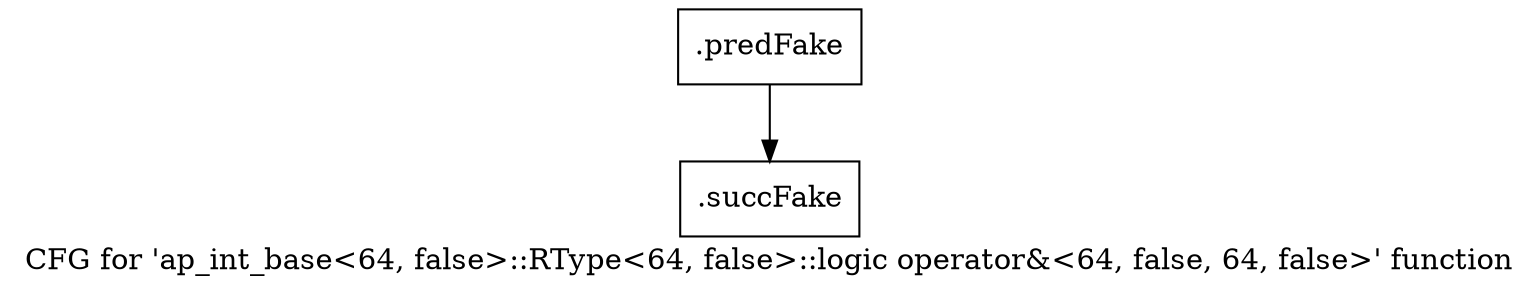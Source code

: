 digraph "CFG for 'ap_int_base\<64, false\>::RType\<64, false\>::logic operator&\<64, false, 64, false\>' function" {
	label="CFG for 'ap_int_base\<64, false\>::RType\<64, false\>::logic operator&\<64, false, 64, false\>' function";

	Node0x5ed54d0 [shape=record,filename="",linenumber="",label="{.predFake}"];
	Node0x5ed54d0 -> Node0x62ec000[ callList="" memoryops="" filename="/mnt/xilinx/Vitis_HLS/2021.2/include/ap_int_base.h" execusionnum="3"];
	Node0x62ec000 [shape=record,filename="/mnt/xilinx/Vitis_HLS/2021.2/include/ap_int_base.h",linenumber="1542",label="{.succFake}"];
}
